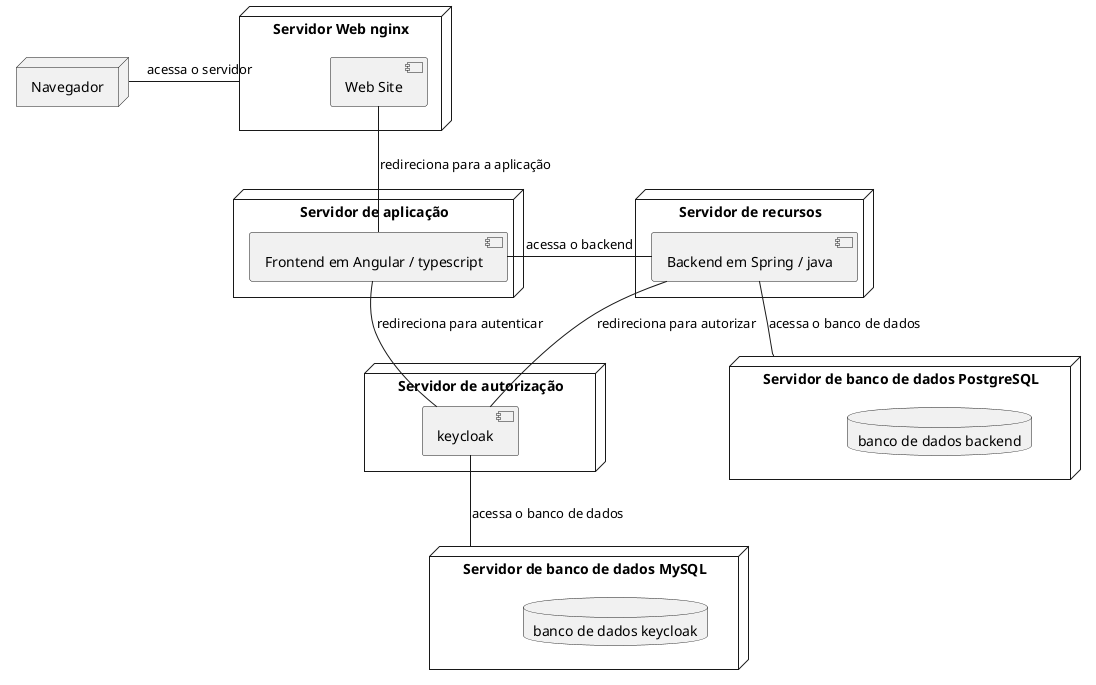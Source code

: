 @startuml diagrama_distribuicao
node "Navegador" as nav
node "Servidor Web nginx" as nginx {
component "Web Site" as site
}
node "Servidor de aplicação" as app {
component "Frontend em Angular / typescript" as frontend
}
node "Servidor de autorização" as auth {
component "keycloak" as key
}
node "Servidor de banco de dados MySQL" as ms {
database "banco de dados keycloak" as bdkey
}
node "Servidor de recursos" as rec {
component "Backend em Spring / java" as backend
}
node "Servidor de banco de dados PostgreSQL" as pg {
database "banco de dados backend" as bdbackend
}
nav - nginx: acessa o servidor
site -- frontend: redireciona para a aplicação
frontend -- key: redireciona para autenticar
key -- ms: acessa o banco de dados
frontend - backend: acessa o backend
backend -- key: redireciona para autorizar
backend -- pg: acessa o banco de dados
@enduml